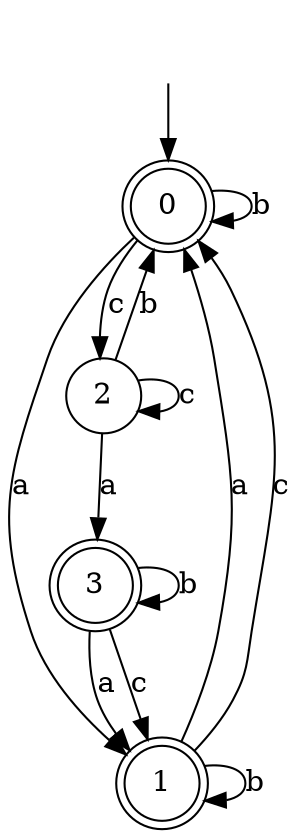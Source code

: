 digraph g {
__start [label=""shape=none]
	0[shape="doublecircle" label="0"]
	1[shape="doublecircle" label="1"]
	2[shape="circle" label="2"]
	3[shape="doublecircle" label="3"]
__start -> 0
	0->1 [label="a"]
	0->2 [label="c"]
	0->0 [label="b"]
	1->0 [label="a"]
	1->0 [label="c"]
	1->1 [label="b"]
	2->3 [label="a"]
	2->2 [label="c"]
	2->0 [label="b"]
	3->1 [label="a"]
	3->1 [label="c"]
	3->3 [label="b"]
}